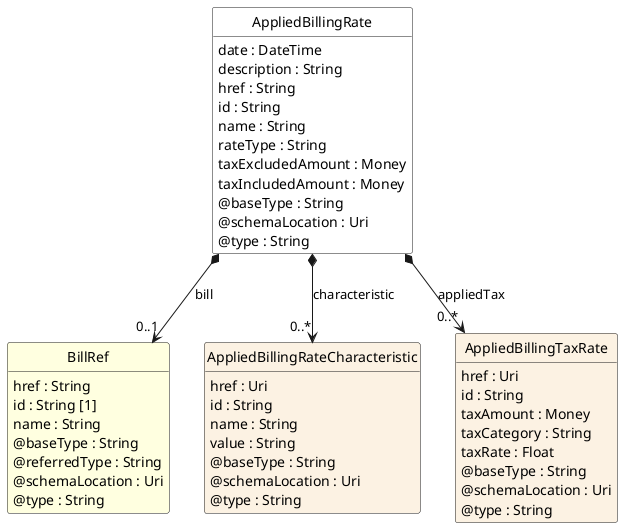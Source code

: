 @startuml
hide circle
hide methods
hide stereotype
show <<Enumeration>> stereotype
skinparam class {
   BackgroundColor<<Enumeration>> #E6F5F7
   BackgroundColor<<Ref>> #FFFFE0
   BackgroundColor<<Pivot>> #FFFFFFF
   BackgroundColor<<SimpleType>> #E2F0DA
   BackgroundColor #FCF2E3
}

class AppliedBillingRate <<Pivot>> {
    date : DateTime
    description : String
    href : String
    id : String
    name : String
    rateType : String
    taxExcludedAmount : Money
    taxIncludedAmount : Money
    @baseType : String
    @schemaLocation : Uri
    @type : String
}

class BillRef  <<Ref>> {
    href : String
    id : String [1]
    name : String
    @baseType : String
    @referredType : String
    @schemaLocation : Uri
    @type : String
}

class AppliedBillingRateCharacteristic  {
    href : Uri
    id : String
    name : String
    value : String
    @baseType : String
    @schemaLocation : Uri
    @type : String
}

class AppliedBillingTaxRate  {
    href : Uri
    id : String
    taxAmount : Money
    taxCategory : String
    taxRate : Float
    @baseType : String
    @schemaLocation : Uri
    @type : String
}

AppliedBillingRate *-->  "0..1" BillRef : bill

AppliedBillingRate *-->  "0..*" AppliedBillingTaxRate : appliedTax

AppliedBillingRate *-->  "0..*" AppliedBillingRateCharacteristic : characteristic

@enduml